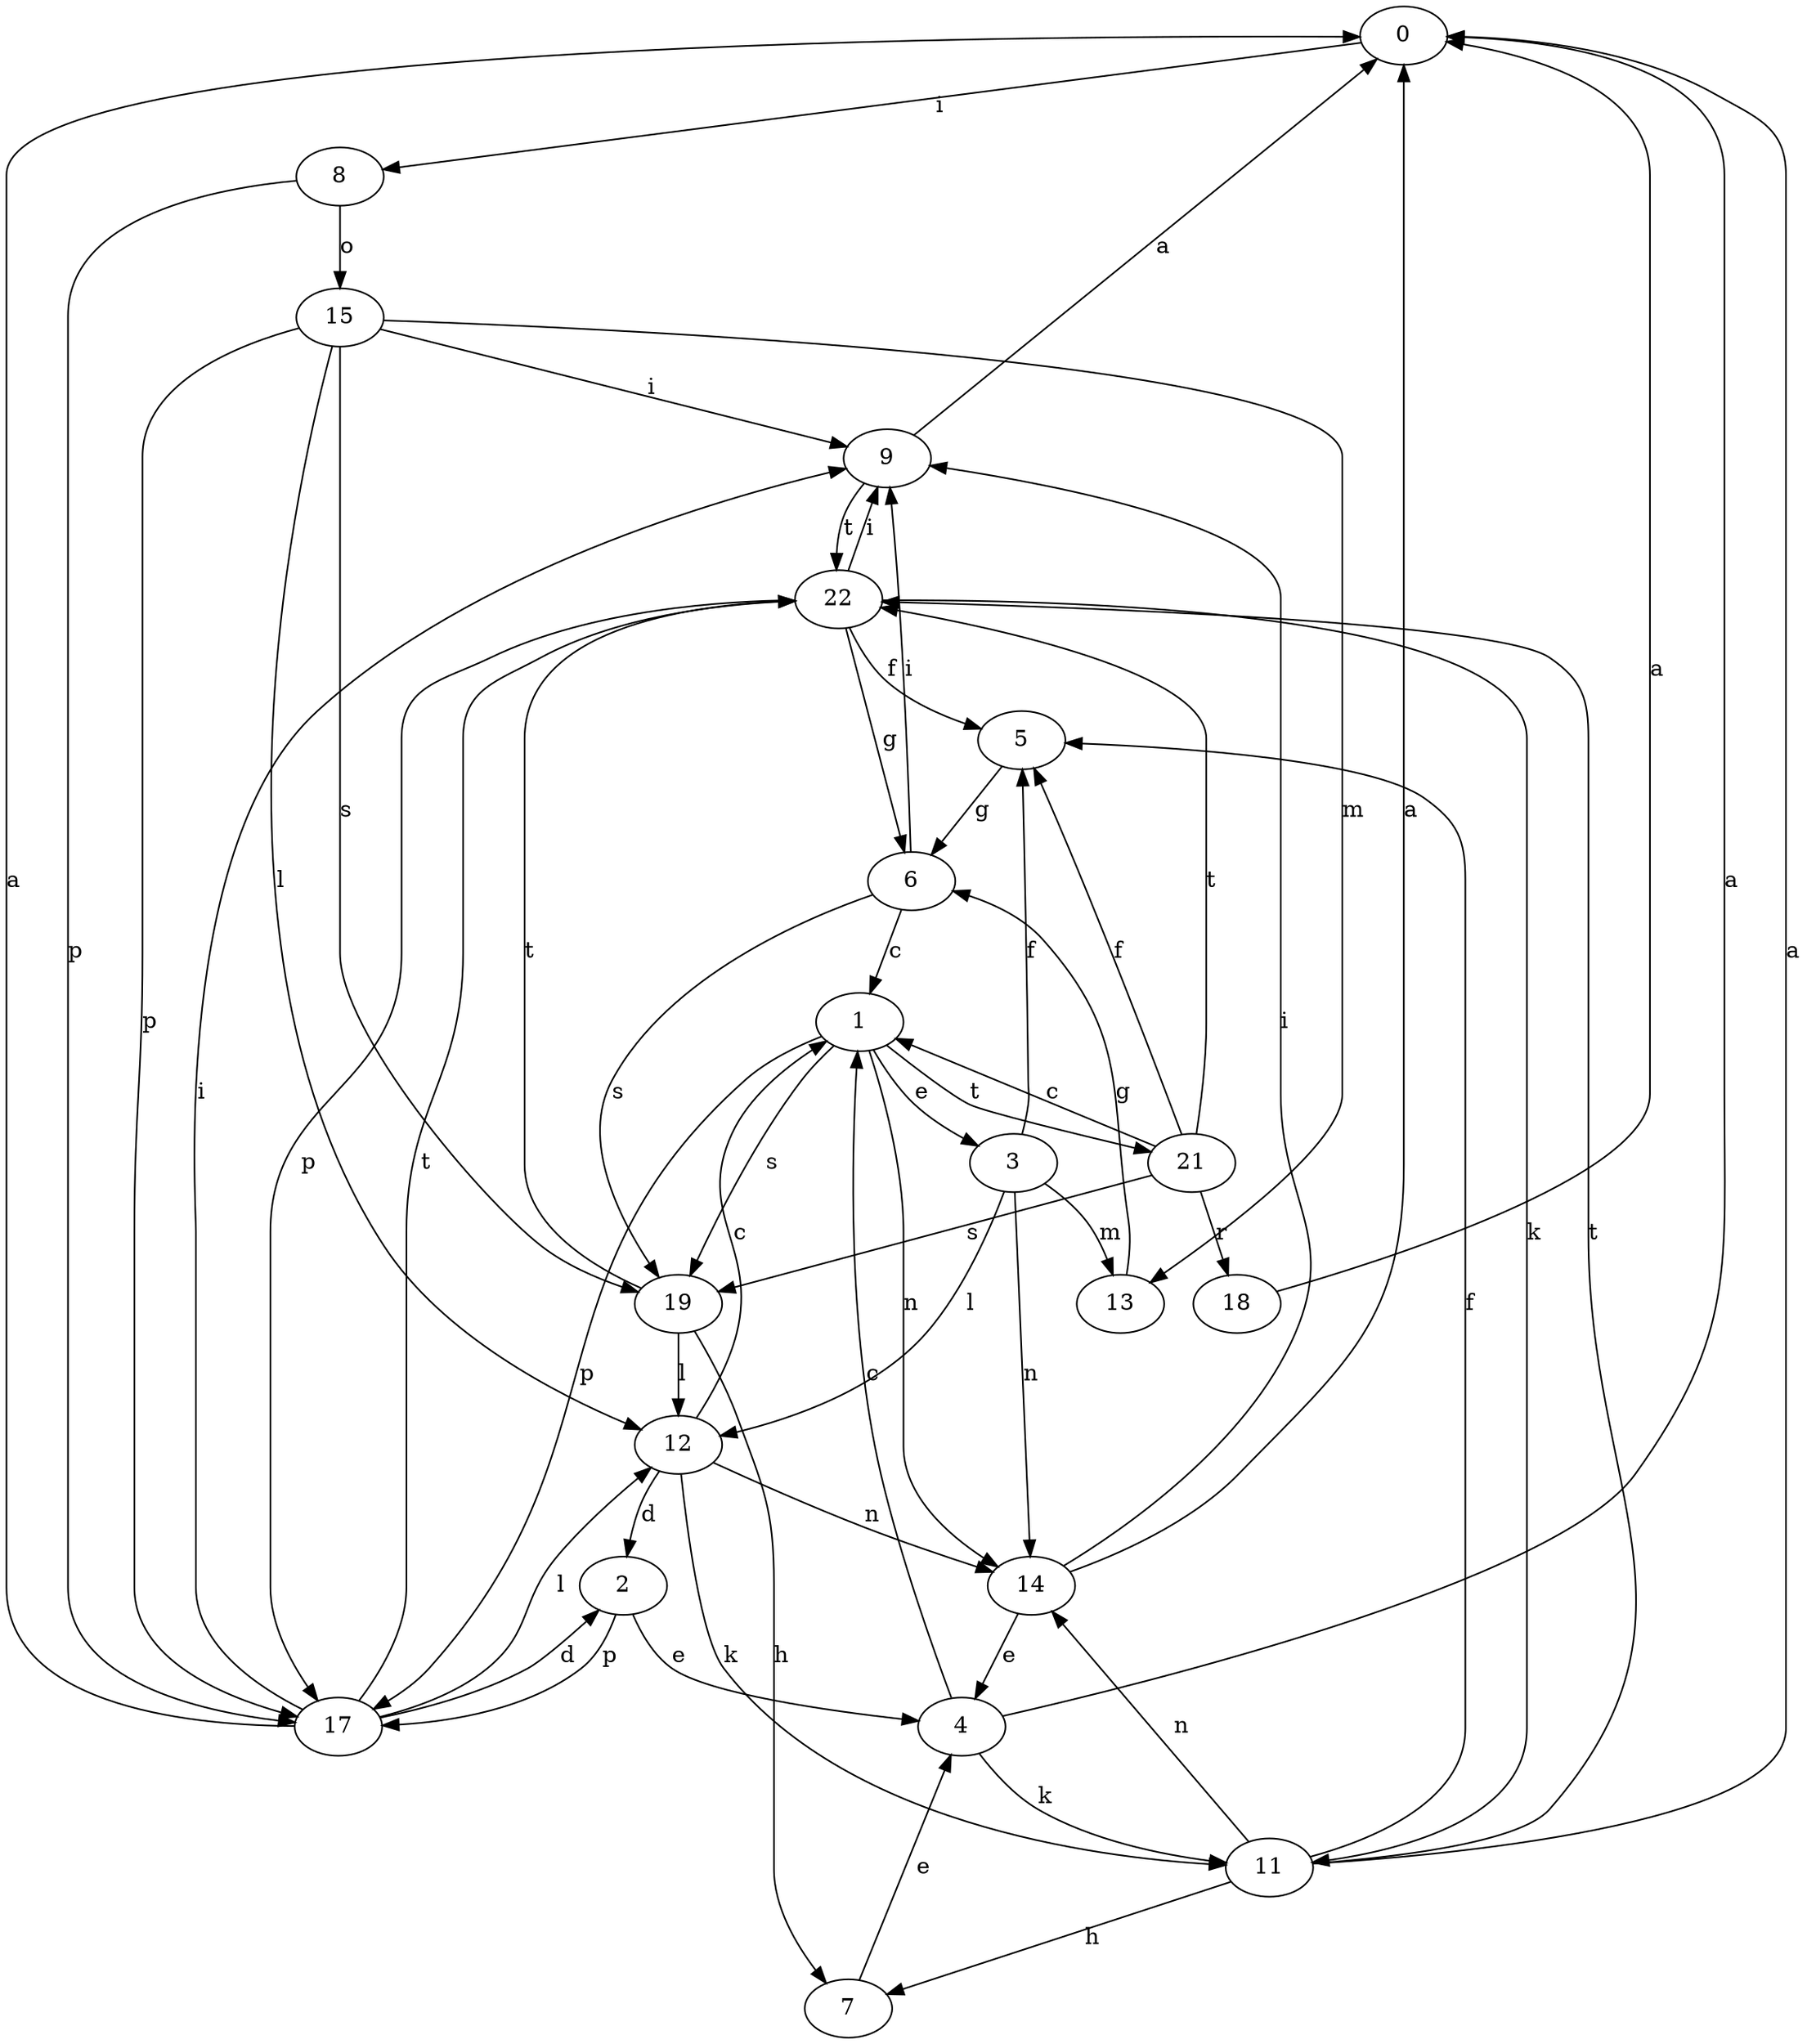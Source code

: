 strict digraph  {
0;
1;
2;
3;
4;
5;
6;
7;
8;
9;
11;
12;
13;
14;
15;
17;
18;
19;
21;
22;
0 -> 8  [label=i];
1 -> 3  [label=e];
1 -> 14  [label=n];
1 -> 17  [label=p];
1 -> 19  [label=s];
1 -> 21  [label=t];
2 -> 4  [label=e];
2 -> 17  [label=p];
3 -> 5  [label=f];
3 -> 12  [label=l];
3 -> 13  [label=m];
3 -> 14  [label=n];
4 -> 0  [label=a];
4 -> 1  [label=c];
4 -> 11  [label=k];
5 -> 6  [label=g];
6 -> 1  [label=c];
6 -> 9  [label=i];
6 -> 19  [label=s];
7 -> 4  [label=e];
8 -> 15  [label=o];
8 -> 17  [label=p];
9 -> 0  [label=a];
9 -> 22  [label=t];
11 -> 0  [label=a];
11 -> 5  [label=f];
11 -> 7  [label=h];
11 -> 14  [label=n];
11 -> 22  [label=t];
12 -> 1  [label=c];
12 -> 2  [label=d];
12 -> 11  [label=k];
12 -> 14  [label=n];
13 -> 6  [label=g];
14 -> 0  [label=a];
14 -> 4  [label=e];
14 -> 9  [label=i];
15 -> 9  [label=i];
15 -> 12  [label=l];
15 -> 13  [label=m];
15 -> 17  [label=p];
15 -> 19  [label=s];
17 -> 0  [label=a];
17 -> 2  [label=d];
17 -> 9  [label=i];
17 -> 12  [label=l];
17 -> 22  [label=t];
18 -> 0  [label=a];
19 -> 7  [label=h];
19 -> 12  [label=l];
19 -> 22  [label=t];
21 -> 1  [label=c];
21 -> 5  [label=f];
21 -> 18  [label=r];
21 -> 19  [label=s];
21 -> 22  [label=t];
22 -> 5  [label=f];
22 -> 6  [label=g];
22 -> 9  [label=i];
22 -> 11  [label=k];
22 -> 17  [label=p];
}
